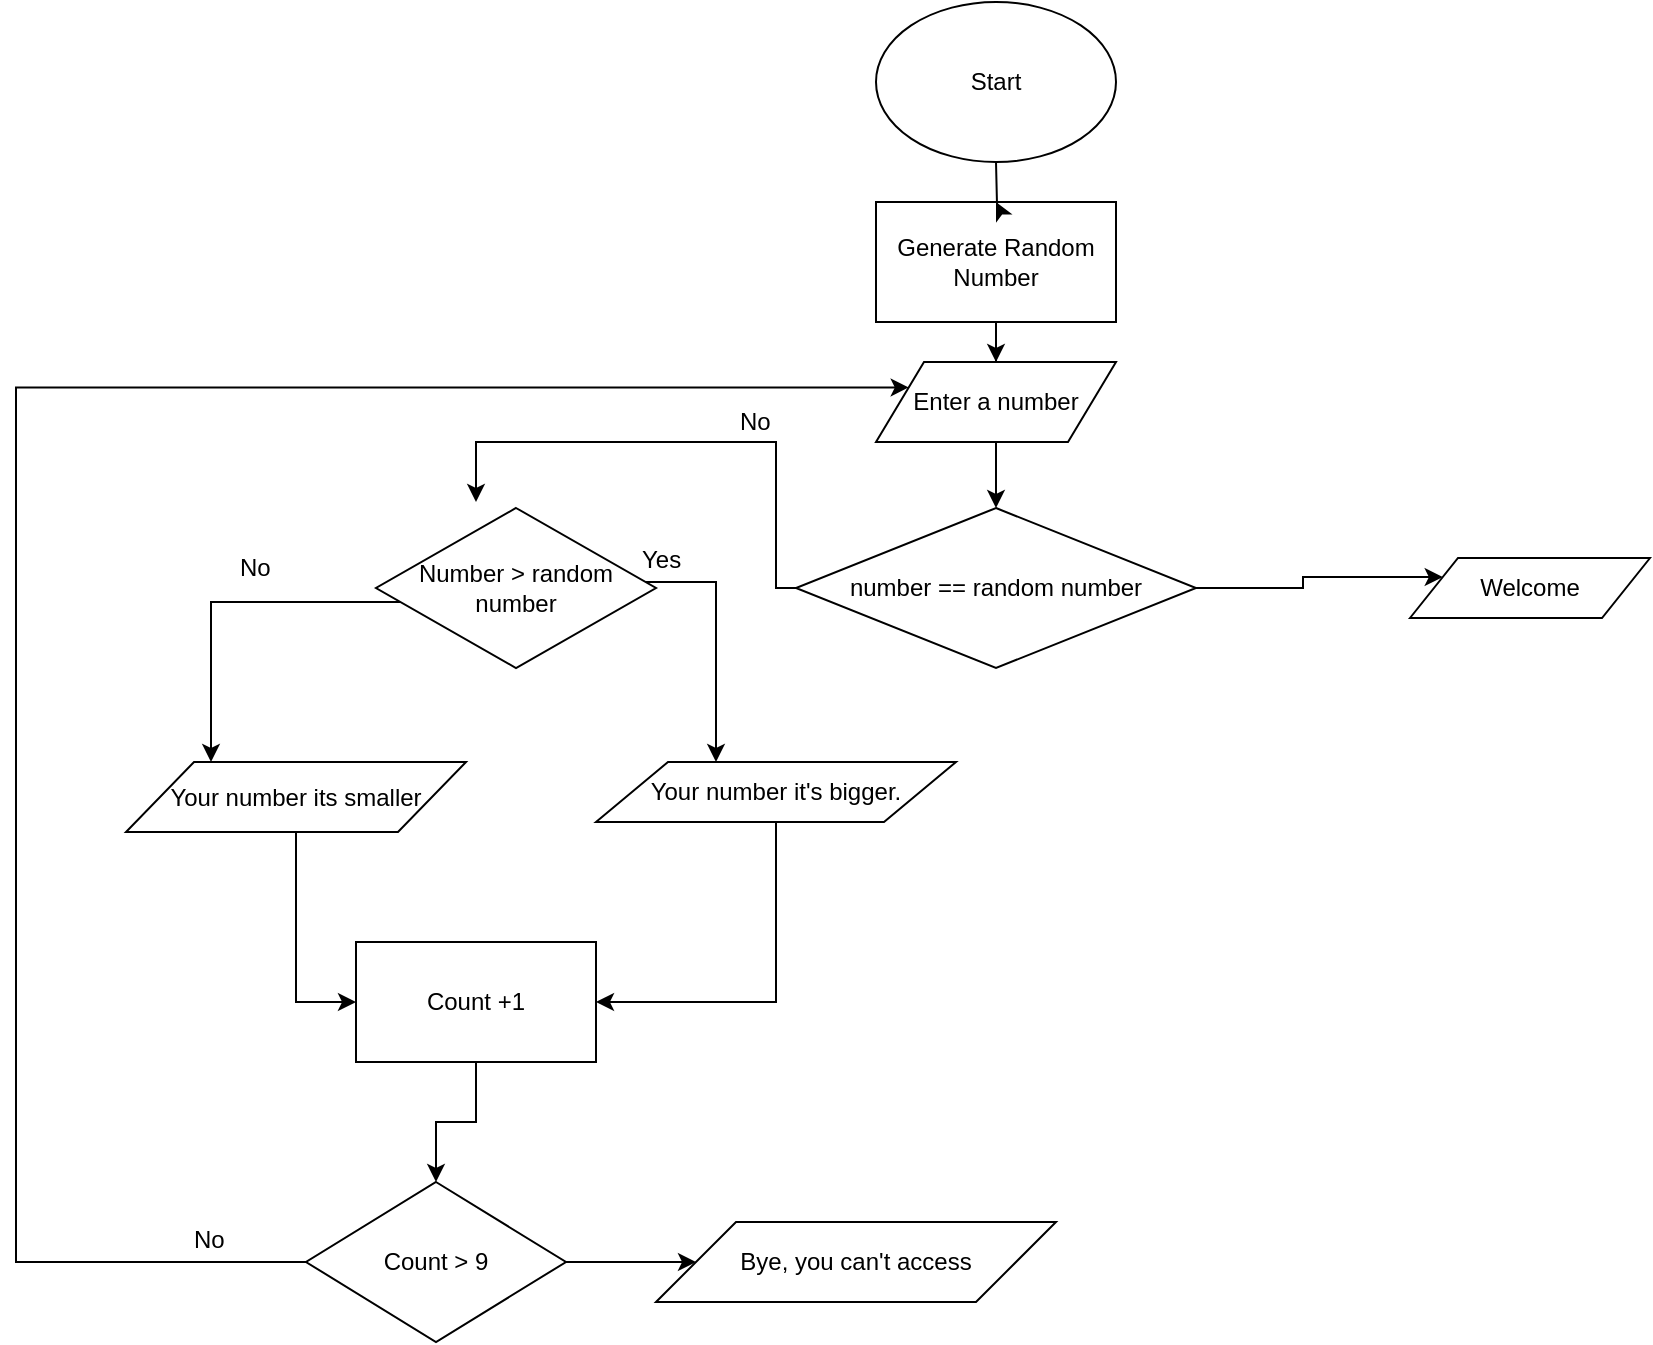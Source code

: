 <mxfile version="12.1.0" type="device" pages="1"><diagram id="Nbs1CrCsvkD4p2uL-5mc" name="Page-1"><mxGraphModel dx="1408" dy="1917" grid="1" gridSize="10" guides="1" tooltips="1" connect="1" arrows="1" fold="1" page="1" pageScale="1" pageWidth="827" pageHeight="1169" math="0" shadow="0"><root><mxCell id="0"/><mxCell id="1" parent="0"/><mxCell id="nou8mA_0cnaxuR1h5dwv-10" style="edgeStyle=orthogonalEdgeStyle;rounded=0;orthogonalLoop=1;jettySize=auto;html=1;" edge="1" parent="1" source="nou8mA_0cnaxuR1h5dwv-1" target="nou8mA_0cnaxuR1h5dwv-4"><mxGeometry relative="1" as="geometry"/></mxCell><mxCell id="nou8mA_0cnaxuR1h5dwv-1" value="Generate Random Number" style="rounded=0;whiteSpace=wrap;html=1;" vertex="1" parent="1"><mxGeometry x="440" y="-1050" width="120" height="60" as="geometry"/></mxCell><mxCell id="nou8mA_0cnaxuR1h5dwv-3" style="edgeStyle=orthogonalEdgeStyle;rounded=0;orthogonalLoop=1;jettySize=auto;html=1;" edge="1" parent="1" target="nou8mA_0cnaxuR1h5dwv-1"><mxGeometry relative="1" as="geometry"><mxPoint x="500" y="-1070" as="sourcePoint"/></mxGeometry></mxCell><mxCell id="nou8mA_0cnaxuR1h5dwv-2" value="Start" style="ellipse;whiteSpace=wrap;html=1;" vertex="1" parent="1"><mxGeometry x="440" y="-1150" width="120" height="80" as="geometry"/></mxCell><mxCell id="nou8mA_0cnaxuR1h5dwv-9" style="edgeStyle=orthogonalEdgeStyle;rounded=0;orthogonalLoop=1;jettySize=auto;html=1;" edge="1" parent="1" source="nou8mA_0cnaxuR1h5dwv-4" target="nou8mA_0cnaxuR1h5dwv-5"><mxGeometry relative="1" as="geometry"/></mxCell><mxCell id="nou8mA_0cnaxuR1h5dwv-4" value="Enter a number" style="shape=parallelogram;perimeter=parallelogramPerimeter;whiteSpace=wrap;html=1;" vertex="1" parent="1"><mxGeometry x="440" y="-970" width="120" height="40" as="geometry"/></mxCell><mxCell id="nou8mA_0cnaxuR1h5dwv-12" style="edgeStyle=orthogonalEdgeStyle;rounded=0;orthogonalLoop=1;jettySize=auto;html=1;entryX=0;entryY=0.25;entryDx=0;entryDy=0;" edge="1" parent="1" source="nou8mA_0cnaxuR1h5dwv-5" target="nou8mA_0cnaxuR1h5dwv-11"><mxGeometry relative="1" as="geometry"/></mxCell><mxCell id="nou8mA_0cnaxuR1h5dwv-13" style="edgeStyle=orthogonalEdgeStyle;rounded=0;orthogonalLoop=1;jettySize=auto;html=1;" edge="1" parent="1" source="nou8mA_0cnaxuR1h5dwv-5"><mxGeometry relative="1" as="geometry"><mxPoint x="240" y="-900" as="targetPoint"/><Array as="points"><mxPoint x="390" y="-857"/><mxPoint x="390" y="-930"/><mxPoint x="240" y="-930"/></Array></mxGeometry></mxCell><mxCell id="nou8mA_0cnaxuR1h5dwv-5" value="number == random number" style="rhombus;whiteSpace=wrap;html=1;" vertex="1" parent="1"><mxGeometry x="400" y="-897" width="200" height="80" as="geometry"/></mxCell><mxCell id="nou8mA_0cnaxuR1h5dwv-20" style="edgeStyle=orthogonalEdgeStyle;rounded=0;orthogonalLoop=1;jettySize=auto;html=1;" edge="1" parent="1" source="nou8mA_0cnaxuR1h5dwv-6" target="nou8mA_0cnaxuR1h5dwv-15"><mxGeometry relative="1" as="geometry"><Array as="points"><mxPoint x="360" y="-860"/></Array></mxGeometry></mxCell><mxCell id="nou8mA_0cnaxuR1h5dwv-36" style="edgeStyle=orthogonalEdgeStyle;rounded=0;orthogonalLoop=1;jettySize=auto;html=1;entryX=0.75;entryY=1;entryDx=0;entryDy=0;" edge="1" parent="1" source="nou8mA_0cnaxuR1h5dwv-6" target="nou8mA_0cnaxuR1h5dwv-16"><mxGeometry relative="1" as="geometry"><Array as="points"><mxPoint x="108" y="-850"/></Array></mxGeometry></mxCell><mxCell id="nou8mA_0cnaxuR1h5dwv-6" value="Number &amp;gt; random number" style="rhombus;whiteSpace=wrap;html=1;" vertex="1" parent="1"><mxGeometry x="190" y="-897" width="140" height="80" as="geometry"/></mxCell><mxCell id="nou8mA_0cnaxuR1h5dwv-8" value="No" style="text;html=1;resizable=0;points=[];autosize=1;align=left;verticalAlign=top;spacingTop=-4;" vertex="1" parent="1"><mxGeometry x="370" y="-950" width="30" height="20" as="geometry"/></mxCell><mxCell id="nou8mA_0cnaxuR1h5dwv-11" value="Welcome" style="shape=parallelogram;perimeter=parallelogramPerimeter;whiteSpace=wrap;html=1;" vertex="1" parent="1"><mxGeometry x="707" y="-872" width="120" height="30" as="geometry"/></mxCell><mxCell id="nou8mA_0cnaxuR1h5dwv-25" style="edgeStyle=orthogonalEdgeStyle;rounded=0;orthogonalLoop=1;jettySize=auto;html=1;entryX=1;entryY=0.5;entryDx=0;entryDy=0;" edge="1" parent="1" source="nou8mA_0cnaxuR1h5dwv-15" target="nou8mA_0cnaxuR1h5dwv-23"><mxGeometry relative="1" as="geometry"/></mxCell><mxCell id="nou8mA_0cnaxuR1h5dwv-15" value="Your number it's bigger." style="shape=parallelogram;perimeter=parallelogramPerimeter;whiteSpace=wrap;html=1;" vertex="1" parent="1"><mxGeometry x="300" y="-770" width="180" height="30" as="geometry"/></mxCell><mxCell id="nou8mA_0cnaxuR1h5dwv-24" style="edgeStyle=orthogonalEdgeStyle;rounded=0;orthogonalLoop=1;jettySize=auto;html=1;entryX=0;entryY=0.5;entryDx=0;entryDy=0;" edge="1" parent="1" source="nou8mA_0cnaxuR1h5dwv-16" target="nou8mA_0cnaxuR1h5dwv-23"><mxGeometry relative="1" as="geometry"/></mxCell><mxCell id="nou8mA_0cnaxuR1h5dwv-16" value="Your number its smaller" style="shape=parallelogram;perimeter=parallelogramPerimeter;whiteSpace=wrap;html=1;direction=west;" vertex="1" parent="1"><mxGeometry x="65" y="-770" width="170" height="35" as="geometry"/></mxCell><mxCell id="nou8mA_0cnaxuR1h5dwv-19" value="No" style="text;html=1;resizable=0;points=[];autosize=1;align=left;verticalAlign=top;spacingTop=-4;" vertex="1" parent="1"><mxGeometry x="120" y="-877" width="30" height="20" as="geometry"/></mxCell><mxCell id="nou8mA_0cnaxuR1h5dwv-21" value="Yes" style="text;html=1;resizable=0;points=[];autosize=1;align=left;verticalAlign=top;spacingTop=-4;" vertex="1" parent="1"><mxGeometry x="321" y="-881" width="40" height="20" as="geometry"/></mxCell><mxCell id="nou8mA_0cnaxuR1h5dwv-31" style="edgeStyle=orthogonalEdgeStyle;rounded=0;orthogonalLoop=1;jettySize=auto;html=1;entryX=0.5;entryY=0;entryDx=0;entryDy=0;" edge="1" parent="1" source="nou8mA_0cnaxuR1h5dwv-23" target="nou8mA_0cnaxuR1h5dwv-26"><mxGeometry relative="1" as="geometry"/></mxCell><mxCell id="nou8mA_0cnaxuR1h5dwv-23" value="Count +1" style="rounded=0;whiteSpace=wrap;html=1;" vertex="1" parent="1"><mxGeometry x="180" y="-680" width="120" height="60" as="geometry"/></mxCell><mxCell id="nou8mA_0cnaxuR1h5dwv-33" style="edgeStyle=orthogonalEdgeStyle;rounded=0;orthogonalLoop=1;jettySize=auto;html=1;entryX=0;entryY=0.25;entryDx=0;entryDy=0;" edge="1" parent="1" source="nou8mA_0cnaxuR1h5dwv-26" target="nou8mA_0cnaxuR1h5dwv-4"><mxGeometry relative="1" as="geometry"><Array as="points"><mxPoint x="10" y="-520"/><mxPoint x="10" y="-957"/></Array></mxGeometry></mxCell><mxCell id="nou8mA_0cnaxuR1h5dwv-39" style="edgeStyle=orthogonalEdgeStyle;rounded=0;orthogonalLoop=1;jettySize=auto;html=1;" edge="1" parent="1" source="nou8mA_0cnaxuR1h5dwv-26" target="nou8mA_0cnaxuR1h5dwv-38"><mxGeometry relative="1" as="geometry"/></mxCell><mxCell id="nou8mA_0cnaxuR1h5dwv-26" value="Count &amp;gt; 9" style="rhombus;whiteSpace=wrap;html=1;" vertex="1" parent="1"><mxGeometry x="155" y="-560" width="130" height="80" as="geometry"/></mxCell><mxCell id="nou8mA_0cnaxuR1h5dwv-37" value="No" style="text;html=1;resizable=0;points=[];autosize=1;align=left;verticalAlign=top;spacingTop=-4;" vertex="1" parent="1"><mxGeometry x="97" y="-541" width="30" height="20" as="geometry"/></mxCell><mxCell id="nou8mA_0cnaxuR1h5dwv-38" value="Bye, you can't access" style="shape=parallelogram;perimeter=parallelogramPerimeter;whiteSpace=wrap;html=1;" vertex="1" parent="1"><mxGeometry x="330" y="-540" width="200" height="40" as="geometry"/></mxCell></root></mxGraphModel></diagram></mxfile>